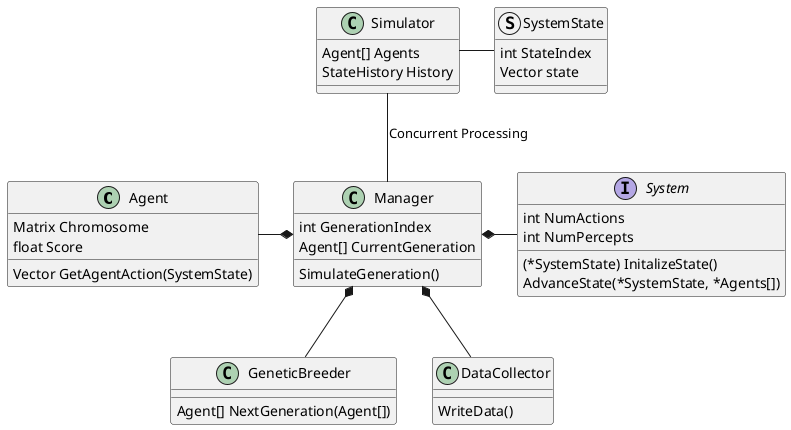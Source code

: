 @startuml ProjectPlan

Class Agent {
    Matrix Chromosome
    float Score
    Vector GetAgentAction(SystemState)
} 

interface System {
    int NumActions
    int NumPercepts
    (*SystemState) InitalizeState()
    AdvanceState(*SystemState, *Agents[])
}

struct SystemState {
    int StateIndex
    Vector state
}

class Manager {
    int GenerationIndex
    Agent[] CurrentGeneration
    SimulateGeneration()
}

class Simulator {
    Agent[] Agents
    StateHistory History
}

class GeneticBreeder {
    Agent[] NextGeneration(Agent[])
}

class DataCollector {
    WriteData()
}

Agent -r-* Manager
System -l-* Manager
GeneticBreeder -u-* Manager
DataCollector -u-* Manager

Simulator -r- SystemState

Simulator -d- Manager: Concurrent Processing

@enduml